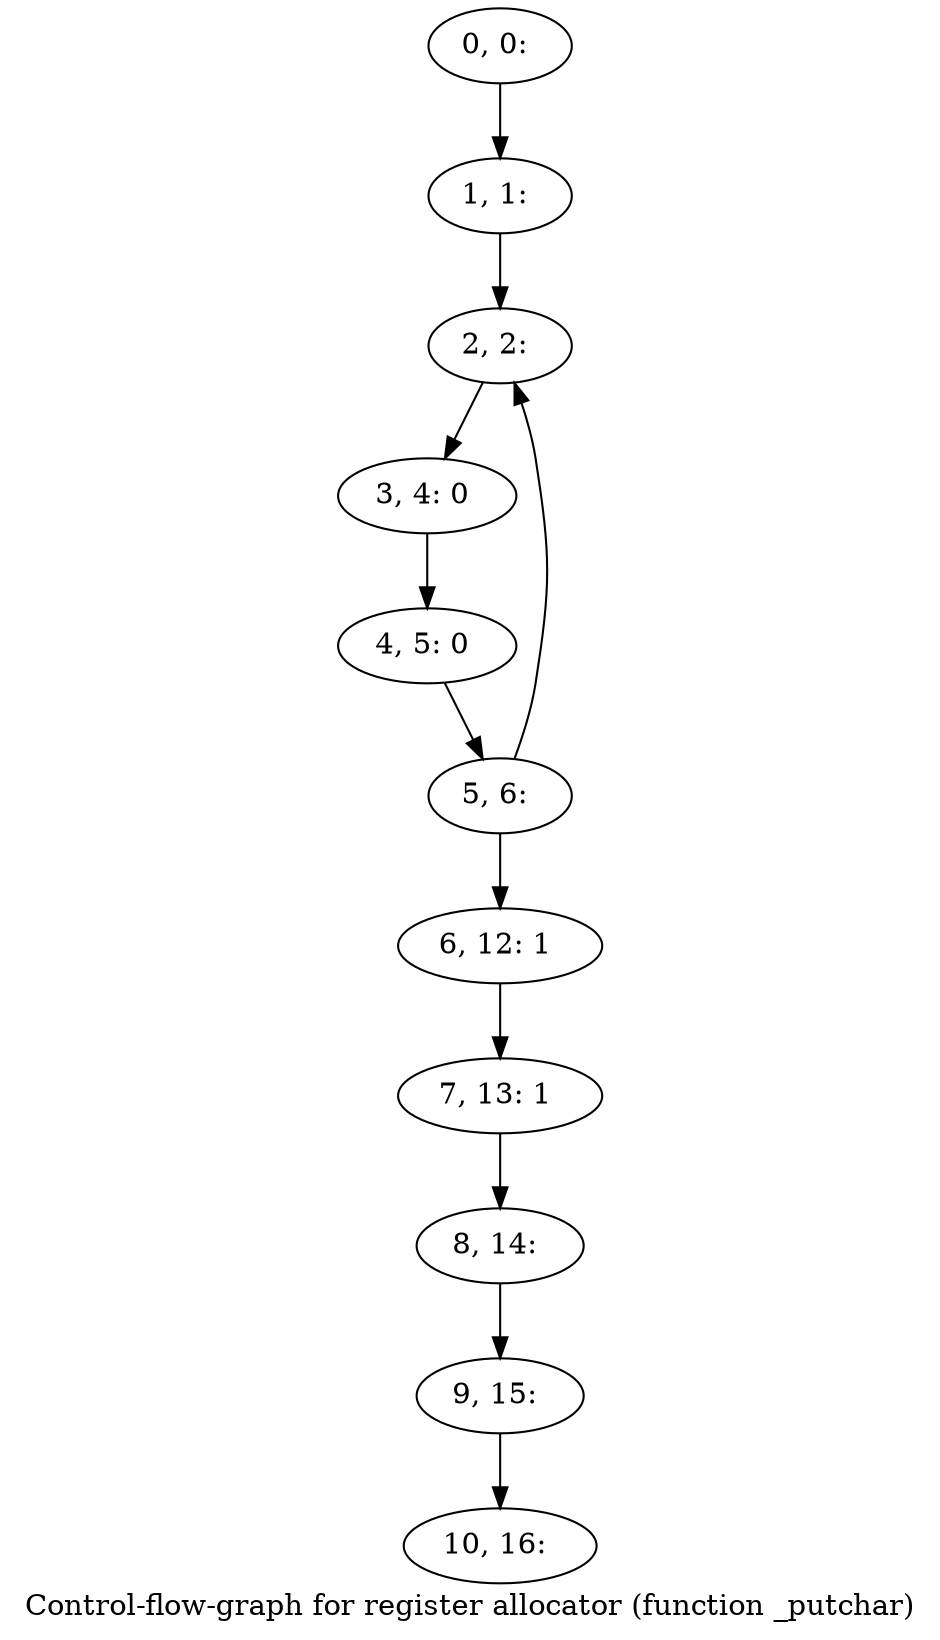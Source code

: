 digraph G {
graph [label="Control-flow-graph for register allocator (function _putchar)"]
0[label="0, 0: "];
1[label="1, 1: "];
2[label="2, 2: "];
3[label="3, 4: 0 "];
4[label="4, 5: 0 "];
5[label="5, 6: "];
6[label="6, 12: 1 "];
7[label="7, 13: 1 "];
8[label="8, 14: "];
9[label="9, 15: "];
10[label="10, 16: "];
0->1 ;
1->2 ;
2->3 ;
3->4 ;
4->5 ;
5->6 ;
5->2 ;
6->7 ;
7->8 ;
8->9 ;
9->10 ;
}
